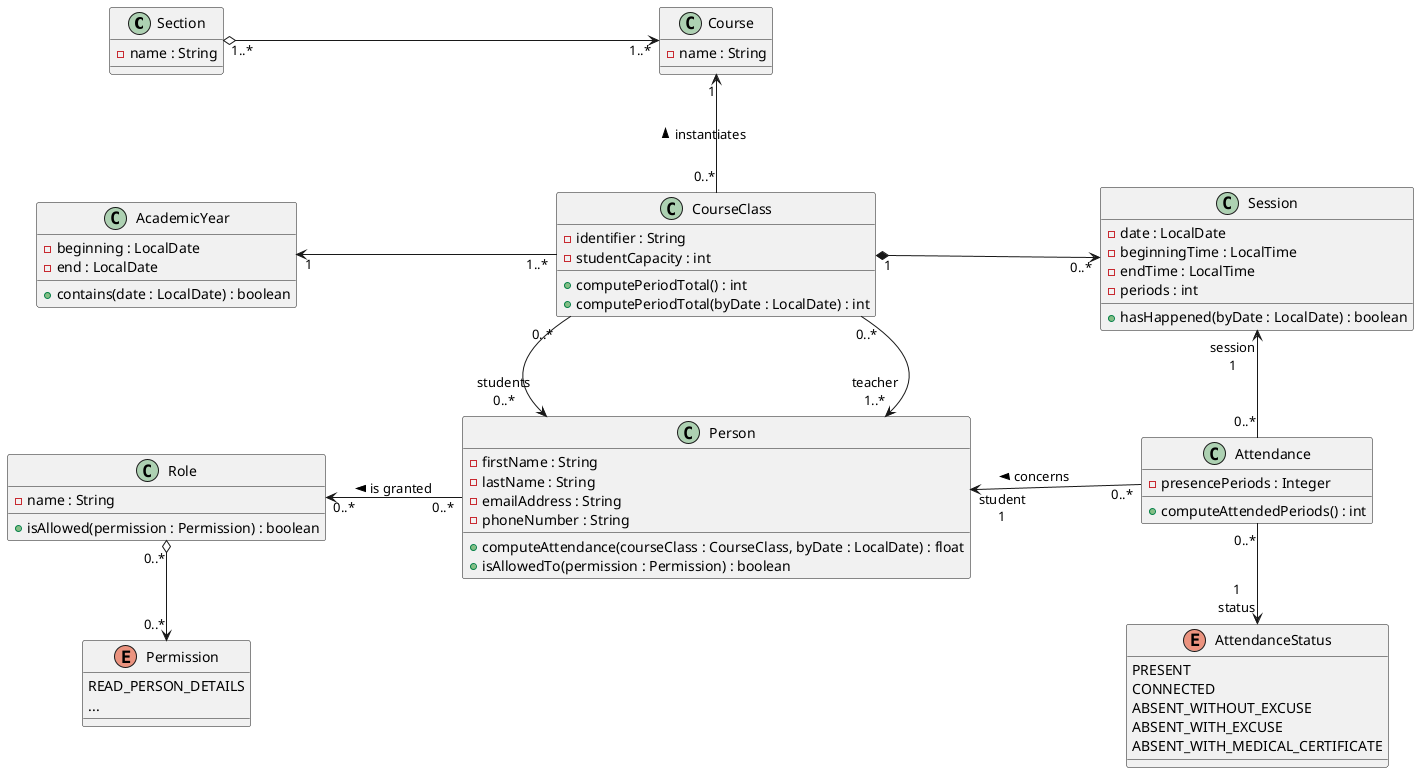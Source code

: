 @startuml conception_classes
left to right direction
skinparam nodesep 100

class Section {
  -name : String
}
class Course {
  -name : String
}
class AcademicYear {
  -beginning : LocalDate
  -end : LocalDate
  +contains(date : LocalDate) : boolean
}
enum Permission {
  READ_PERSON_DETAILS
  ...
}
class Role {
  -name : String
  +isAllowed(permission : Permission) : boolean
}
class Person {
  -firstName : String
  -lastName : String
  -emailAddress : String
  -phoneNumber : String
  +computeAttendance(courseClass : CourseClass, byDate : LocalDate) : float
  +isAllowedTo(permission : Permission) : boolean
}
class Session {
  -date : LocalDate
  -beginningTime : LocalTime
  -endTime : LocalTime
  -periods : int
  +hasHappened(byDate : LocalDate) : boolean
}
class Attendance {
  -presencePeriods : Integer
  +computeAttendedPeriods() : int
}
enum AttendanceStatus {
  PRESENT
  CONNECTED
  ABSENT_WITHOUT_EXCUSE
  ABSENT_WITH_EXCUSE
  ABSENT_WITH_MEDICAL_CERTIFICATE
}
class CourseClass {
  -identifier : String
  -studentCapacity : int
  +computePeriodTotal() : int
  +computePeriodTotal(byDate : LocalDate) : int
}

Section "1..*" o--> "1..*" Course
Course "1" <- "0..*" CourseClass : instantiates <
AcademicYear "1" <-- "1..*" CourseClass
CourseClass "0..*" -> "teacher\n1..*" Person
CourseClass "0..*" -> "students\n0..*" Person
CourseClass "1" *--> "0..*" Session
Role "0..*" <-- "0..*" Person : is granted <
Role "0..*" o-> "0..*" Permission
Person "student\n1" <- "0..*" Attendance : concerns <
Session "session\n1" <- "0..*" Attendance
Attendance "0..*" -> "1\nstatus" AttendanceStatus
@enduml
